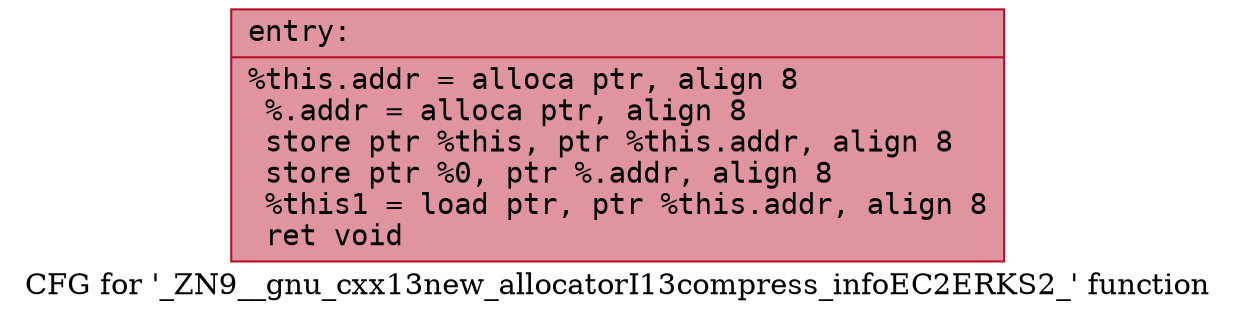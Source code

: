 digraph "CFG for '_ZN9__gnu_cxx13new_allocatorI13compress_infoEC2ERKS2_' function" {
	label="CFG for '_ZN9__gnu_cxx13new_allocatorI13compress_infoEC2ERKS2_' function";

	Node0x5651cd85b1f0 [shape=record,color="#b70d28ff", style=filled, fillcolor="#b70d2870" fontname="Courier",label="{entry:\l|  %this.addr = alloca ptr, align 8\l  %.addr = alloca ptr, align 8\l  store ptr %this, ptr %this.addr, align 8\l  store ptr %0, ptr %.addr, align 8\l  %this1 = load ptr, ptr %this.addr, align 8\l  ret void\l}"];
}
